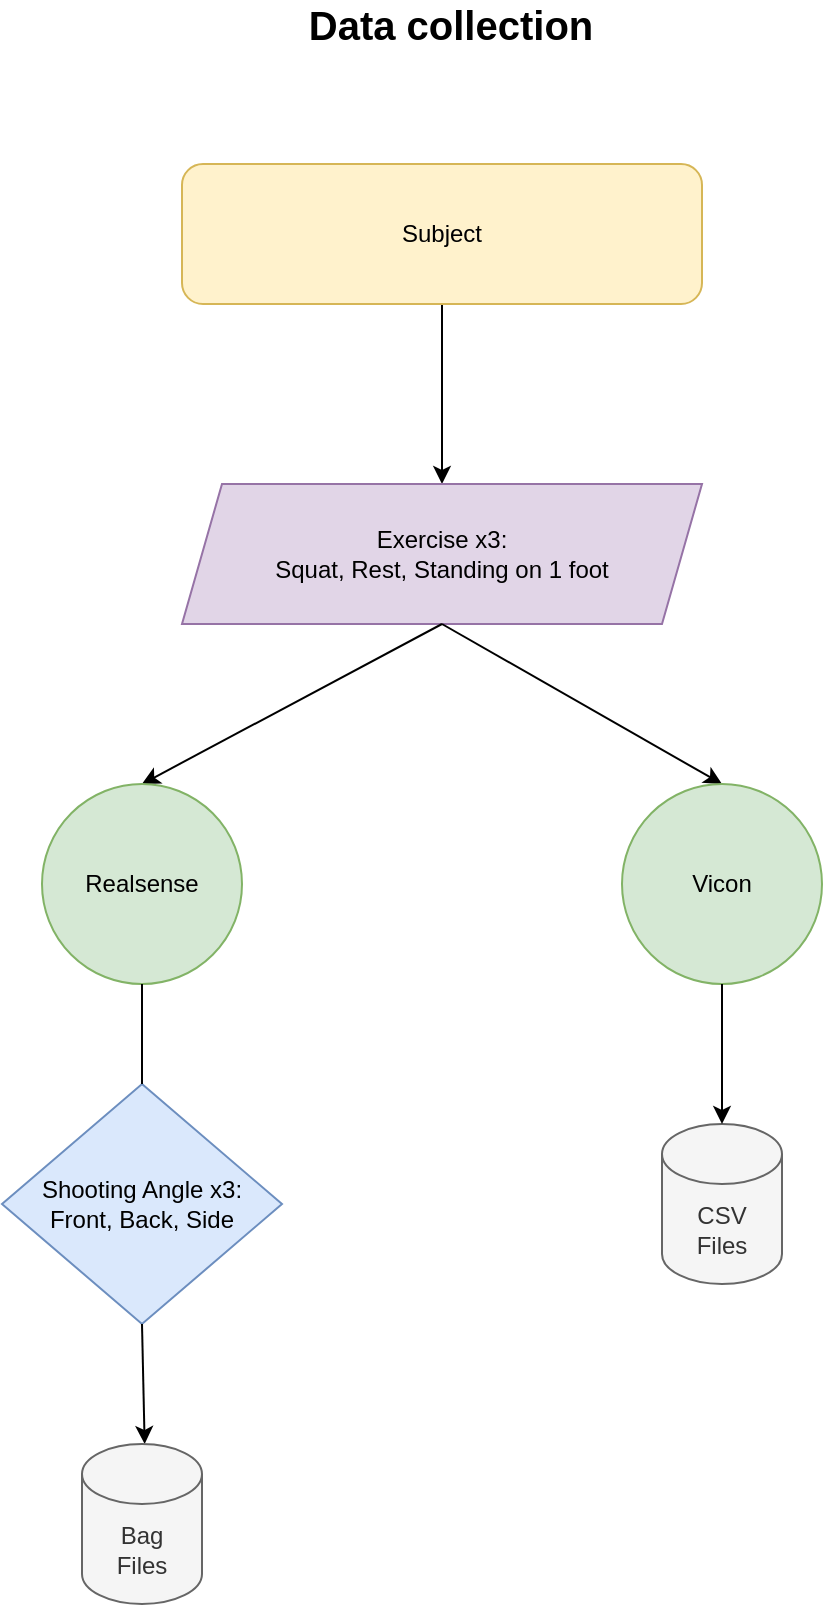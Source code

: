 <mxfile version="14.4.3" type="github">
  <diagram id="C5RBs43oDa-KdzZeNtuy" name="Page-1">
    <mxGraphModel dx="1422" dy="752" grid="1" gridSize="10" guides="1" tooltips="1" connect="1" arrows="1" fold="1" page="1" pageScale="1" pageWidth="827" pageHeight="1169" math="0" shadow="0">
      <root>
        <mxCell id="WIyWlLk6GJQsqaUBKTNV-0" />
        <mxCell id="WIyWlLk6GJQsqaUBKTNV-1" parent="WIyWlLk6GJQsqaUBKTNV-0" />
        <mxCell id="hvM_4S4pPfWM0NaN50vv-0" value="" style="edgeStyle=orthogonalEdgeStyle;rounded=0;orthogonalLoop=1;jettySize=auto;html=1;exitX=0.5;exitY=1;exitDx=0;exitDy=0;" parent="WIyWlLk6GJQsqaUBKTNV-1" source="hvM_4S4pPfWM0NaN50vv-1" target="hvM_4S4pPfWM0NaN50vv-2" edge="1">
          <mxGeometry relative="1" as="geometry" />
        </mxCell>
        <mxCell id="hvM_4S4pPfWM0NaN50vv-1" value="Subject" style="rounded=1;whiteSpace=wrap;html=1;fontSize=12;glass=0;strokeWidth=1;shadow=0;fillColor=#fff2cc;strokeColor=#d6b656;" parent="WIyWlLk6GJQsqaUBKTNV-1" vertex="1">
          <mxGeometry x="280" y="120" width="260" height="70" as="geometry" />
        </mxCell>
        <mxCell id="hvM_4S4pPfWM0NaN50vv-2" value="Exercise x3:&lt;br&gt;Squat, Rest, Standing on 1 foot" style="shape=parallelogram;perimeter=parallelogramPerimeter;whiteSpace=wrap;html=1;fixedSize=1;fillColor=#e1d5e7;strokeColor=#9673a6;" parent="WIyWlLk6GJQsqaUBKTNV-1" vertex="1">
          <mxGeometry x="280" y="280" width="260" height="70" as="geometry" />
        </mxCell>
        <mxCell id="hvM_4S4pPfWM0NaN50vv-3" value="&lt;font style=&quot;font-size: 20px&quot;&gt;&lt;b&gt;Data collection&lt;/b&gt;&lt;/font&gt;" style="text;html=1;align=center;verticalAlign=middle;resizable=0;points=[];autosize=1;" parent="WIyWlLk6GJQsqaUBKTNV-1" vertex="1">
          <mxGeometry x="334" y="40" width="160" height="20" as="geometry" />
        </mxCell>
        <mxCell id="hvM_4S4pPfWM0NaN50vv-4" value="" style="endArrow=classic;html=1;exitX=0.5;exitY=1;exitDx=0;exitDy=0;entryX=0.5;entryY=0;entryDx=0;entryDy=0;" parent="WIyWlLk6GJQsqaUBKTNV-1" source="hvM_4S4pPfWM0NaN50vv-2" target="hvM_4S4pPfWM0NaN50vv-6" edge="1">
          <mxGeometry width="50" height="50" relative="1" as="geometry">
            <mxPoint x="280" y="560" as="sourcePoint" />
            <mxPoint x="320" y="510" as="targetPoint" />
          </mxGeometry>
        </mxCell>
        <mxCell id="hvM_4S4pPfWM0NaN50vv-5" value="" style="endArrow=classic;html=1;entryX=0.5;entryY=0;entryDx=0;entryDy=0;exitX=0.5;exitY=1;exitDx=0;exitDy=0;" parent="WIyWlLk6GJQsqaUBKTNV-1" source="hvM_4S4pPfWM0NaN50vv-2" target="hvM_4S4pPfWM0NaN50vv-7" edge="1">
          <mxGeometry width="50" height="50" relative="1" as="geometry">
            <mxPoint x="410" y="390" as="sourcePoint" />
            <mxPoint x="480" y="510" as="targetPoint" />
          </mxGeometry>
        </mxCell>
        <mxCell id="hvM_4S4pPfWM0NaN50vv-6" value="Realsense" style="ellipse;whiteSpace=wrap;html=1;aspect=fixed;fillColor=#d5e8d4;strokeColor=#82b366;" parent="WIyWlLk6GJQsqaUBKTNV-1" vertex="1">
          <mxGeometry x="210" y="430" width="100" height="100" as="geometry" />
        </mxCell>
        <mxCell id="hvM_4S4pPfWM0NaN50vv-7" value="Vicon&lt;br&gt;" style="ellipse;whiteSpace=wrap;html=1;aspect=fixed;fillColor=#d5e8d4;strokeColor=#82b366;" parent="WIyWlLk6GJQsqaUBKTNV-1" vertex="1">
          <mxGeometry x="500" y="430" width="100" height="100" as="geometry" />
        </mxCell>
        <mxCell id="hvM_4S4pPfWM0NaN50vv-8" value="Shooting Angle x3:&lt;br&gt;Front, Back, Side" style="rhombus;whiteSpace=wrap;html=1;fillColor=#dae8fc;strokeColor=#6c8ebf;" parent="WIyWlLk6GJQsqaUBKTNV-1" vertex="1">
          <mxGeometry x="190" y="580" width="140" height="120" as="geometry" />
        </mxCell>
        <mxCell id="hvM_4S4pPfWM0NaN50vv-9" value="" style="endArrow=none;html=1;entryX=0.5;entryY=1;entryDx=0;entryDy=0;exitX=0.5;exitY=0;exitDx=0;exitDy=0;" parent="WIyWlLk6GJQsqaUBKTNV-1" source="hvM_4S4pPfWM0NaN50vv-8" target="hvM_4S4pPfWM0NaN50vv-6" edge="1">
          <mxGeometry width="50" height="50" relative="1" as="geometry">
            <mxPoint x="260" y="590" as="sourcePoint" />
            <mxPoint x="310" y="570" as="targetPoint" />
          </mxGeometry>
        </mxCell>
        <mxCell id="hvM_4S4pPfWM0NaN50vv-10" value="CSV&lt;br&gt;Files" style="shape=cylinder3;whiteSpace=wrap;html=1;boundedLbl=1;backgroundOutline=1;size=15;fillColor=#f5f5f5;strokeColor=#666666;fontColor=#333333;" parent="WIyWlLk6GJQsqaUBKTNV-1" vertex="1">
          <mxGeometry x="520" y="600" width="60" height="80" as="geometry" />
        </mxCell>
        <mxCell id="hvM_4S4pPfWM0NaN50vv-11" value="" style="endArrow=classic;html=1;exitX=0.5;exitY=1;exitDx=0;exitDy=0;entryX=0.5;entryY=0;entryDx=0;entryDy=0;entryPerimeter=0;" parent="WIyWlLk6GJQsqaUBKTNV-1" source="hvM_4S4pPfWM0NaN50vv-7" target="hvM_4S4pPfWM0NaN50vv-10" edge="1">
          <mxGeometry width="50" height="50" relative="1" as="geometry">
            <mxPoint x="600" y="610" as="sourcePoint" />
            <mxPoint x="650" y="560" as="targetPoint" />
          </mxGeometry>
        </mxCell>
        <mxCell id="hvM_4S4pPfWM0NaN50vv-12" value="" style="endArrow=classic;html=1;exitX=0.5;exitY=1;exitDx=0;exitDy=0;" parent="WIyWlLk6GJQsqaUBKTNV-1" source="hvM_4S4pPfWM0NaN50vv-8" edge="1">
          <mxGeometry width="50" height="50" relative="1" as="geometry">
            <mxPoint x="300" y="790" as="sourcePoint" />
            <mxPoint x="261.333" y="760" as="targetPoint" />
          </mxGeometry>
        </mxCell>
        <mxCell id="hvM_4S4pPfWM0NaN50vv-13" value="Bag&lt;br&gt;Files" style="shape=cylinder3;whiteSpace=wrap;html=1;boundedLbl=1;backgroundOutline=1;size=15;fillColor=#f5f5f5;strokeColor=#666666;fontColor=#333333;" parent="WIyWlLk6GJQsqaUBKTNV-1" vertex="1">
          <mxGeometry x="230" y="760" width="60" height="80" as="geometry" />
        </mxCell>
      </root>
    </mxGraphModel>
  </diagram>
</mxfile>
